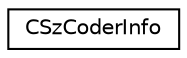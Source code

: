 digraph "Graphical Class Hierarchy"
{
 // LATEX_PDF_SIZE
  edge [fontname="Helvetica",fontsize="10",labelfontname="Helvetica",labelfontsize="10"];
  node [fontname="Helvetica",fontsize="10",shape=record];
  rankdir="LR";
  Node0 [label="CSzCoderInfo",height=0.2,width=0.4,color="black", fillcolor="white", style="filled",URL="$struct_c_sz_coder_info.html",tooltip=" "];
}

